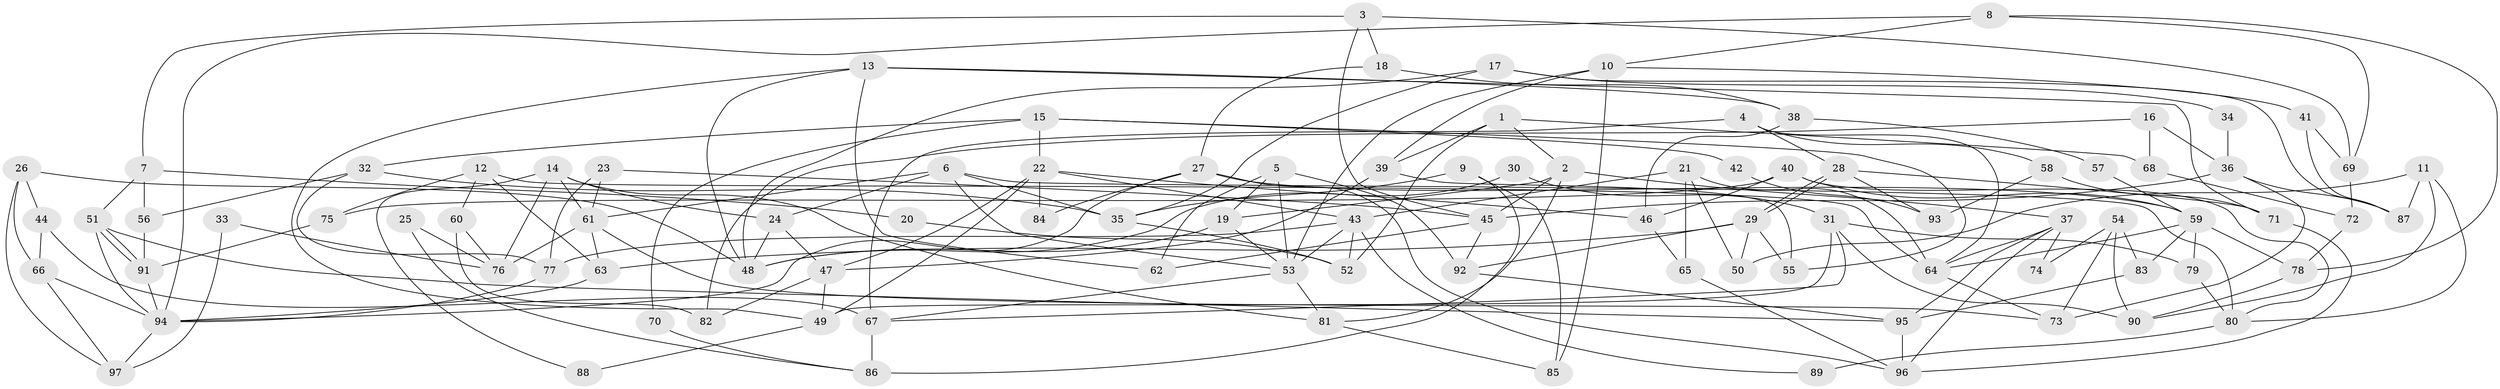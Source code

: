 // Generated by graph-tools (version 1.1) at 2025/14/03/09/25 04:14:49]
// undirected, 97 vertices, 194 edges
graph export_dot {
graph [start="1"]
  node [color=gray90,style=filled];
  1;
  2;
  3;
  4;
  5;
  6;
  7;
  8;
  9;
  10;
  11;
  12;
  13;
  14;
  15;
  16;
  17;
  18;
  19;
  20;
  21;
  22;
  23;
  24;
  25;
  26;
  27;
  28;
  29;
  30;
  31;
  32;
  33;
  34;
  35;
  36;
  37;
  38;
  39;
  40;
  41;
  42;
  43;
  44;
  45;
  46;
  47;
  48;
  49;
  50;
  51;
  52;
  53;
  54;
  55;
  56;
  57;
  58;
  59;
  60;
  61;
  62;
  63;
  64;
  65;
  66;
  67;
  68;
  69;
  70;
  71;
  72;
  73;
  74;
  75;
  76;
  77;
  78;
  79;
  80;
  81;
  82;
  83;
  84;
  85;
  86;
  87;
  88;
  89;
  90;
  91;
  92;
  93;
  94;
  95;
  96;
  97;
  1 -- 52;
  1 -- 2;
  1 -- 39;
  1 -- 68;
  2 -- 37;
  2 -- 81;
  2 -- 19;
  2 -- 45;
  3 -- 45;
  3 -- 7;
  3 -- 18;
  3 -- 69;
  4 -- 64;
  4 -- 28;
  4 -- 58;
  4 -- 67;
  5 -- 92;
  5 -- 53;
  5 -- 19;
  5 -- 62;
  6 -- 53;
  6 -- 24;
  6 -- 35;
  6 -- 61;
  6 -- 80;
  7 -- 56;
  7 -- 51;
  7 -- 20;
  8 -- 69;
  8 -- 94;
  8 -- 10;
  8 -- 78;
  9 -- 85;
  9 -- 35;
  9 -- 86;
  10 -- 39;
  10 -- 41;
  10 -- 53;
  10 -- 85;
  11 -- 90;
  11 -- 80;
  11 -- 50;
  11 -- 87;
  12 -- 64;
  12 -- 75;
  12 -- 60;
  12 -- 63;
  13 -- 49;
  13 -- 62;
  13 -- 38;
  13 -- 48;
  13 -- 71;
  14 -- 61;
  14 -- 24;
  14 -- 76;
  14 -- 81;
  14 -- 88;
  15 -- 32;
  15 -- 22;
  15 -- 42;
  15 -- 55;
  15 -- 70;
  16 -- 82;
  16 -- 68;
  16 -- 36;
  17 -- 87;
  17 -- 48;
  17 -- 34;
  17 -- 35;
  18 -- 38;
  18 -- 27;
  19 -- 48;
  19 -- 53;
  20 -- 52;
  21 -- 50;
  21 -- 64;
  21 -- 43;
  21 -- 65;
  22 -- 43;
  22 -- 47;
  22 -- 46;
  22 -- 49;
  22 -- 84;
  23 -- 61;
  23 -- 77;
  23 -- 45;
  24 -- 47;
  24 -- 48;
  25 -- 86;
  25 -- 76;
  26 -- 44;
  26 -- 48;
  26 -- 66;
  26 -- 97;
  27 -- 94;
  27 -- 59;
  27 -- 84;
  27 -- 96;
  28 -- 29;
  28 -- 29;
  28 -- 71;
  28 -- 93;
  29 -- 63;
  29 -- 50;
  29 -- 55;
  29 -- 92;
  30 -- 48;
  30 -- 31;
  31 -- 79;
  31 -- 67;
  31 -- 49;
  31 -- 90;
  32 -- 35;
  32 -- 77;
  32 -- 56;
  33 -- 76;
  33 -- 97;
  34 -- 36;
  35 -- 52;
  36 -- 45;
  36 -- 73;
  36 -- 87;
  37 -- 64;
  37 -- 96;
  37 -- 74;
  37 -- 95;
  38 -- 46;
  38 -- 57;
  39 -- 55;
  39 -- 47;
  40 -- 46;
  40 -- 59;
  40 -- 75;
  40 -- 80;
  41 -- 87;
  41 -- 69;
  42 -- 93;
  43 -- 53;
  43 -- 52;
  43 -- 77;
  43 -- 89;
  44 -- 67;
  44 -- 66;
  45 -- 62;
  45 -- 92;
  46 -- 65;
  47 -- 49;
  47 -- 82;
  49 -- 88;
  51 -- 95;
  51 -- 91;
  51 -- 91;
  51 -- 94;
  53 -- 67;
  53 -- 81;
  54 -- 90;
  54 -- 73;
  54 -- 74;
  54 -- 83;
  56 -- 91;
  57 -- 59;
  58 -- 71;
  58 -- 93;
  59 -- 83;
  59 -- 64;
  59 -- 78;
  59 -- 79;
  60 -- 76;
  60 -- 82;
  61 -- 63;
  61 -- 73;
  61 -- 76;
  63 -- 94;
  64 -- 73;
  65 -- 96;
  66 -- 94;
  66 -- 97;
  67 -- 86;
  68 -- 72;
  69 -- 72;
  70 -- 86;
  71 -- 96;
  72 -- 78;
  75 -- 91;
  77 -- 94;
  78 -- 90;
  79 -- 80;
  80 -- 89;
  81 -- 85;
  83 -- 95;
  91 -- 94;
  92 -- 95;
  94 -- 97;
  95 -- 96;
}
